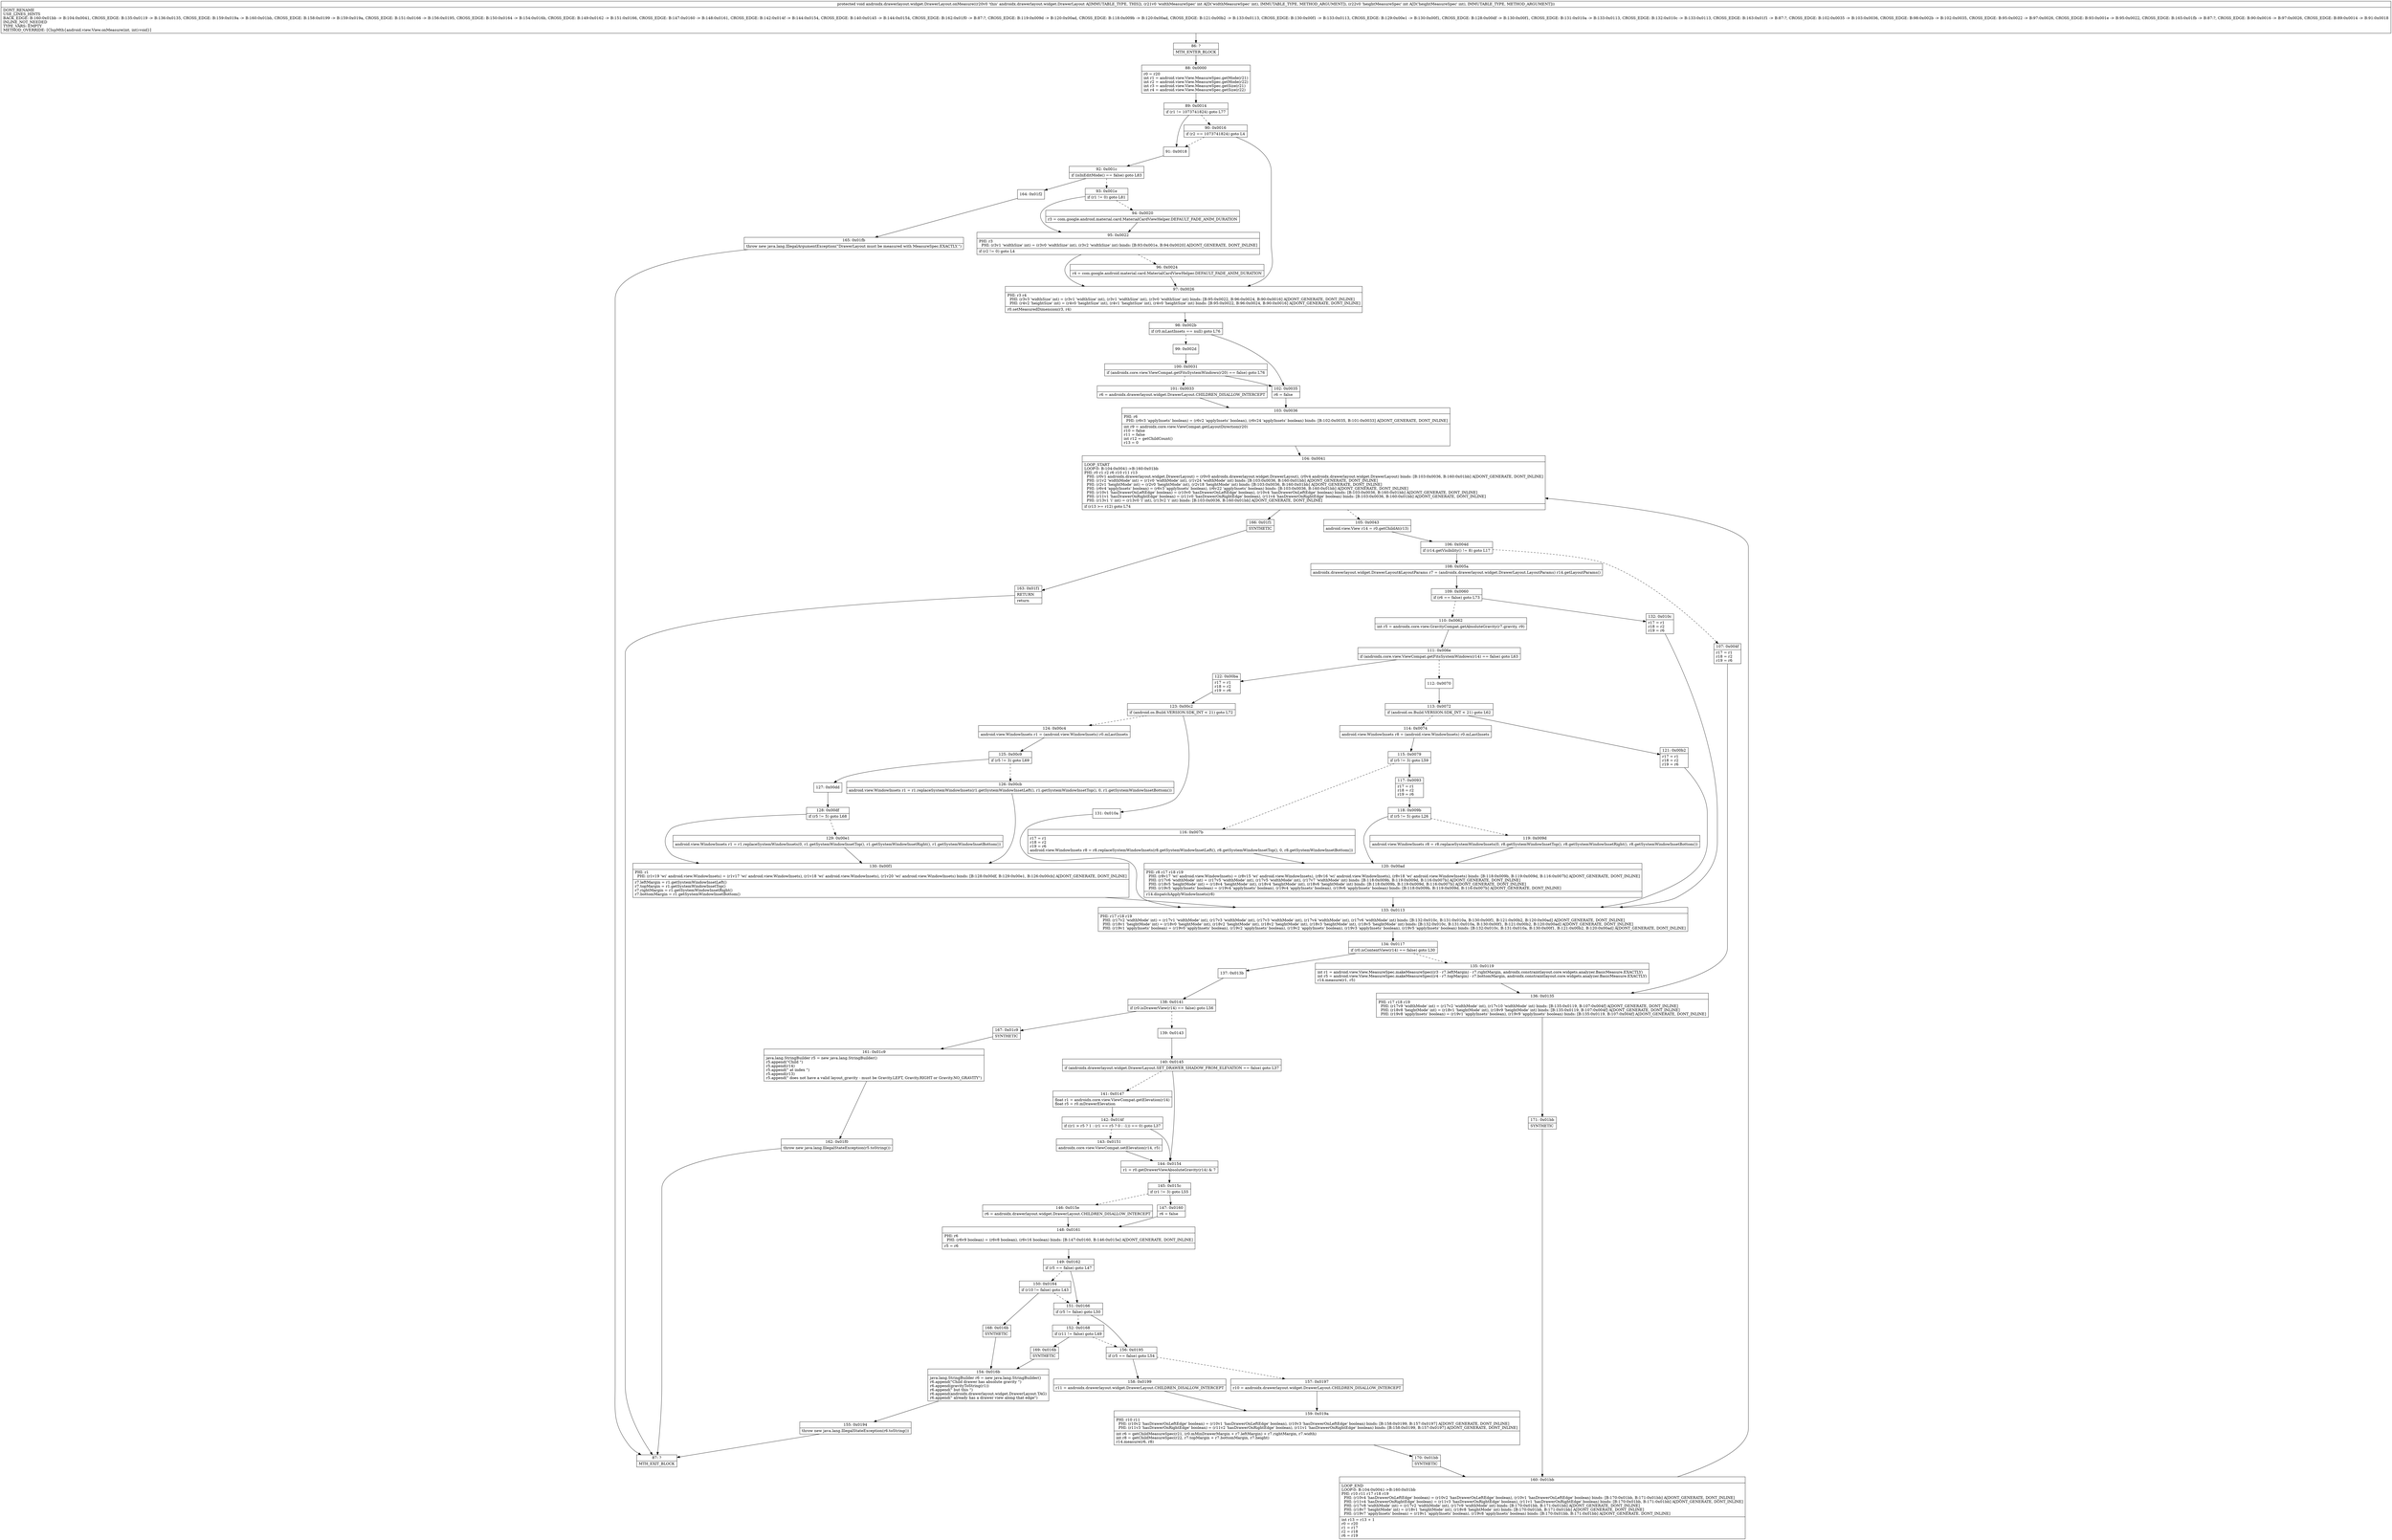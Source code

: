 digraph "CFG forandroidx.drawerlayout.widget.DrawerLayout.onMeasure(II)V" {
Node_86 [shape=record,label="{86\:\ ?|MTH_ENTER_BLOCK\l}"];
Node_88 [shape=record,label="{88\:\ 0x0000|r0 = r20\lint r1 = android.view.View.MeasureSpec.getMode(r21)\lint r2 = android.view.View.MeasureSpec.getMode(r22)\lint r3 = android.view.View.MeasureSpec.getSize(r21)\lint r4 = android.view.View.MeasureSpec.getSize(r22)\l}"];
Node_89 [shape=record,label="{89\:\ 0x0014|if (r1 != 1073741824) goto L77\l}"];
Node_90 [shape=record,label="{90\:\ 0x0016|if (r2 == 1073741824) goto L4\l}"];
Node_97 [shape=record,label="{97\:\ 0x0026|PHI: r3 r4 \l  PHI: (r3v3 'widthSize' int) = (r3v1 'widthSize' int), (r3v1 'widthSize' int), (r3v0 'widthSize' int) binds: [B:95:0x0022, B:96:0x0024, B:90:0x0016] A[DONT_GENERATE, DONT_INLINE]\l  PHI: (r4v2 'heightSize' int) = (r4v0 'heightSize' int), (r4v1 'heightSize' int), (r4v0 'heightSize' int) binds: [B:95:0x0022, B:96:0x0024, B:90:0x0016] A[DONT_GENERATE, DONT_INLINE]\l|r0.setMeasuredDimension(r3, r4)\l}"];
Node_98 [shape=record,label="{98\:\ 0x002b|if (r0.mLastInsets == null) goto L76\l}"];
Node_99 [shape=record,label="{99\:\ 0x002d}"];
Node_100 [shape=record,label="{100\:\ 0x0031|if (androidx.core.view.ViewCompat.getFitsSystemWindows(r20) == false) goto L76\l}"];
Node_101 [shape=record,label="{101\:\ 0x0033|r6 = androidx.drawerlayout.widget.DrawerLayout.CHILDREN_DISALLOW_INTERCEPT\l}"];
Node_103 [shape=record,label="{103\:\ 0x0036|PHI: r6 \l  PHI: (r6v3 'applyInsets' boolean) = (r6v2 'applyInsets' boolean), (r6v24 'applyInsets' boolean) binds: [B:102:0x0035, B:101:0x0033] A[DONT_GENERATE, DONT_INLINE]\l|int r9 = androidx.core.view.ViewCompat.getLayoutDirection(r20)\lr10 = false\lr11 = false\lint r12 = getChildCount()\lr13 = 0\l}"];
Node_104 [shape=record,label="{104\:\ 0x0041|LOOP_START\lLOOP:0: B:104:0x0041\-\>B:160:0x01bb\lPHI: r0 r1 r2 r6 r10 r11 r13 \l  PHI: (r0v1 androidx.drawerlayout.widget.DrawerLayout) = (r0v0 androidx.drawerlayout.widget.DrawerLayout), (r0v4 androidx.drawerlayout.widget.DrawerLayout) binds: [B:103:0x0036, B:160:0x01bb] A[DONT_GENERATE, DONT_INLINE]\l  PHI: (r1v2 'widthMode' int) = (r1v0 'widthMode' int), (r1v24 'widthMode' int) binds: [B:103:0x0036, B:160:0x01bb] A[DONT_GENERATE, DONT_INLINE]\l  PHI: (r2v1 'heightMode' int) = (r2v0 'heightMode' int), (r2v18 'heightMode' int) binds: [B:103:0x0036, B:160:0x01bb] A[DONT_GENERATE, DONT_INLINE]\l  PHI: (r6v4 'applyInsets' boolean) = (r6v3 'applyInsets' boolean), (r6v22 'applyInsets' boolean) binds: [B:103:0x0036, B:160:0x01bb] A[DONT_GENERATE, DONT_INLINE]\l  PHI: (r10v1 'hasDrawerOnLeftEdge' boolean) = (r10v0 'hasDrawerOnLeftEdge' boolean), (r10v4 'hasDrawerOnLeftEdge' boolean) binds: [B:103:0x0036, B:160:0x01bb] A[DONT_GENERATE, DONT_INLINE]\l  PHI: (r11v1 'hasDrawerOnRightEdge' boolean) = (r11v0 'hasDrawerOnRightEdge' boolean), (r11v4 'hasDrawerOnRightEdge' boolean) binds: [B:103:0x0036, B:160:0x01bb] A[DONT_GENERATE, DONT_INLINE]\l  PHI: (r13v1 'i' int) = (r13v0 'i' int), (r13v2 'i' int) binds: [B:103:0x0036, B:160:0x01bb] A[DONT_GENERATE, DONT_INLINE]\l|if (r13 \>= r12) goto L74\l}"];
Node_105 [shape=record,label="{105\:\ 0x0043|android.view.View r14 = r0.getChildAt(r13)\l}"];
Node_106 [shape=record,label="{106\:\ 0x004d|if (r14.getVisibility() != 8) goto L17\l}"];
Node_107 [shape=record,label="{107\:\ 0x004f|r17 = r1\lr18 = r2\lr19 = r6\l}"];
Node_136 [shape=record,label="{136\:\ 0x0135|PHI: r17 r18 r19 \l  PHI: (r17v9 'widthMode' int) = (r17v2 'widthMode' int), (r17v10 'widthMode' int) binds: [B:135:0x0119, B:107:0x004f] A[DONT_GENERATE, DONT_INLINE]\l  PHI: (r18v8 'heightMode' int) = (r18v1 'heightMode' int), (r18v9 'heightMode' int) binds: [B:135:0x0119, B:107:0x004f] A[DONT_GENERATE, DONT_INLINE]\l  PHI: (r19v8 'applyInsets' boolean) = (r19v1 'applyInsets' boolean), (r19v9 'applyInsets' boolean) binds: [B:135:0x0119, B:107:0x004f] A[DONT_GENERATE, DONT_INLINE]\l}"];
Node_171 [shape=record,label="{171\:\ 0x01bb|SYNTHETIC\l}"];
Node_160 [shape=record,label="{160\:\ 0x01bb|LOOP_END\lLOOP:0: B:104:0x0041\-\>B:160:0x01bb\lPHI: r10 r11 r17 r18 r19 \l  PHI: (r10v4 'hasDrawerOnLeftEdge' boolean) = (r10v2 'hasDrawerOnLeftEdge' boolean), (r10v1 'hasDrawerOnLeftEdge' boolean) binds: [B:170:0x01bb, B:171:0x01bb] A[DONT_GENERATE, DONT_INLINE]\l  PHI: (r11v4 'hasDrawerOnRightEdge' boolean) = (r11v3 'hasDrawerOnRightEdge' boolean), (r11v1 'hasDrawerOnRightEdge' boolean) binds: [B:170:0x01bb, B:171:0x01bb] A[DONT_GENERATE, DONT_INLINE]\l  PHI: (r17v8 'widthMode' int) = (r17v2 'widthMode' int), (r17v9 'widthMode' int) binds: [B:170:0x01bb, B:171:0x01bb] A[DONT_GENERATE, DONT_INLINE]\l  PHI: (r18v7 'heightMode' int) = (r18v1 'heightMode' int), (r18v8 'heightMode' int) binds: [B:170:0x01bb, B:171:0x01bb] A[DONT_GENERATE, DONT_INLINE]\l  PHI: (r19v7 'applyInsets' boolean) = (r19v1 'applyInsets' boolean), (r19v8 'applyInsets' boolean) binds: [B:170:0x01bb, B:171:0x01bb] A[DONT_GENERATE, DONT_INLINE]\l|int r13 = r13 + 1\lr0 = r20\lr1 = r17\lr2 = r18\lr6 = r19\l}"];
Node_108 [shape=record,label="{108\:\ 0x005a|androidx.drawerlayout.widget.DrawerLayout$LayoutParams r7 = (androidx.drawerlayout.widget.DrawerLayout.LayoutParams) r14.getLayoutParams()\l}"];
Node_109 [shape=record,label="{109\:\ 0x0060|if (r6 == false) goto L73\l}"];
Node_110 [shape=record,label="{110\:\ 0x0062|int r5 = androidx.core.view.GravityCompat.getAbsoluteGravity(r7.gravity, r9)\l}"];
Node_111 [shape=record,label="{111\:\ 0x006e|if (androidx.core.view.ViewCompat.getFitsSystemWindows(r14) == false) goto L63\l}"];
Node_112 [shape=record,label="{112\:\ 0x0070}"];
Node_113 [shape=record,label="{113\:\ 0x0072|if (android.os.Build.VERSION.SDK_INT \< 21) goto L62\l}"];
Node_114 [shape=record,label="{114\:\ 0x0074|android.view.WindowInsets r8 = (android.view.WindowInsets) r0.mLastInsets\l}"];
Node_115 [shape=record,label="{115\:\ 0x0079|if (r5 != 3) goto L59\l}"];
Node_116 [shape=record,label="{116\:\ 0x007b|r17 = r1\lr18 = r2\lr19 = r6\landroid.view.WindowInsets r8 = r8.replaceSystemWindowInsets(r8.getSystemWindowInsetLeft(), r8.getSystemWindowInsetTop(), 0, r8.getSystemWindowInsetBottom())\l}"];
Node_120 [shape=record,label="{120\:\ 0x00ad|PHI: r8 r17 r18 r19 \l  PHI: (r8v17 'wi' android.view.WindowInsets) = (r8v15 'wi' android.view.WindowInsets), (r8v16 'wi' android.view.WindowInsets), (r8v18 'wi' android.view.WindowInsets) binds: [B:118:0x009b, B:119:0x009d, B:116:0x007b] A[DONT_GENERATE, DONT_INLINE]\l  PHI: (r17v6 'widthMode' int) = (r17v5 'widthMode' int), (r17v5 'widthMode' int), (r17v7 'widthMode' int) binds: [B:118:0x009b, B:119:0x009d, B:116:0x007b] A[DONT_GENERATE, DONT_INLINE]\l  PHI: (r18v5 'heightMode' int) = (r18v4 'heightMode' int), (r18v4 'heightMode' int), (r18v6 'heightMode' int) binds: [B:118:0x009b, B:119:0x009d, B:116:0x007b] A[DONT_GENERATE, DONT_INLINE]\l  PHI: (r19v5 'applyInsets' boolean) = (r19v4 'applyInsets' boolean), (r19v4 'applyInsets' boolean), (r19v6 'applyInsets' boolean) binds: [B:118:0x009b, B:119:0x009d, B:116:0x007b] A[DONT_GENERATE, DONT_INLINE]\l|r14.dispatchApplyWindowInsets(r8)\l}"];
Node_133 [shape=record,label="{133\:\ 0x0113|PHI: r17 r18 r19 \l  PHI: (r17v2 'widthMode' int) = (r17v1 'widthMode' int), (r17v3 'widthMode' int), (r17v3 'widthMode' int), (r17v4 'widthMode' int), (r17v6 'widthMode' int) binds: [B:132:0x010c, B:131:0x010a, B:130:0x00f1, B:121:0x00b2, B:120:0x00ad] A[DONT_GENERATE, DONT_INLINE]\l  PHI: (r18v1 'heightMode' int) = (r18v0 'heightMode' int), (r18v2 'heightMode' int), (r18v2 'heightMode' int), (r18v3 'heightMode' int), (r18v5 'heightMode' int) binds: [B:132:0x010c, B:131:0x010a, B:130:0x00f1, B:121:0x00b2, B:120:0x00ad] A[DONT_GENERATE, DONT_INLINE]\l  PHI: (r19v1 'applyInsets' boolean) = (r19v0 'applyInsets' boolean), (r19v2 'applyInsets' boolean), (r19v2 'applyInsets' boolean), (r19v3 'applyInsets' boolean), (r19v5 'applyInsets' boolean) binds: [B:132:0x010c, B:131:0x010a, B:130:0x00f1, B:121:0x00b2, B:120:0x00ad] A[DONT_GENERATE, DONT_INLINE]\l}"];
Node_134 [shape=record,label="{134\:\ 0x0117|if (r0.isContentView(r14) == false) goto L30\l}"];
Node_135 [shape=record,label="{135\:\ 0x0119|int r1 = android.view.View.MeasureSpec.makeMeasureSpec((r3 \- r7.leftMargin) \- r7.rightMargin, androidx.constraintlayout.core.widgets.analyzer.BasicMeasure.EXACTLY)\lint r5 = android.view.View.MeasureSpec.makeMeasureSpec((r4 \- r7.topMargin) \- r7.bottomMargin, androidx.constraintlayout.core.widgets.analyzer.BasicMeasure.EXACTLY)\lr14.measure(r1, r5)\l}"];
Node_137 [shape=record,label="{137\:\ 0x013b}"];
Node_138 [shape=record,label="{138\:\ 0x0141|if (r0.isDrawerView(r14) == false) goto L56\l}"];
Node_139 [shape=record,label="{139\:\ 0x0143}"];
Node_140 [shape=record,label="{140\:\ 0x0145|if (androidx.drawerlayout.widget.DrawerLayout.SET_DRAWER_SHADOW_FROM_ELEVATION == false) goto L37\l}"];
Node_141 [shape=record,label="{141\:\ 0x0147|float r1 = androidx.core.view.ViewCompat.getElevation(r14)\lfloat r5 = r0.mDrawerElevation\l}"];
Node_142 [shape=record,label="{142\:\ 0x014f|if ((r1 \> r5 ? 1 : (r1 == r5 ? 0 : \-1)) == 0) goto L37\l}"];
Node_143 [shape=record,label="{143\:\ 0x0151|androidx.core.view.ViewCompat.setElevation(r14, r5)\l}"];
Node_144 [shape=record,label="{144\:\ 0x0154|r1 = r0.getDrawerViewAbsoluteGravity(r14) & 7\l}"];
Node_145 [shape=record,label="{145\:\ 0x015c|if (r1 != 3) goto L55\l}"];
Node_146 [shape=record,label="{146\:\ 0x015e|r6 = androidx.drawerlayout.widget.DrawerLayout.CHILDREN_DISALLOW_INTERCEPT\l}"];
Node_148 [shape=record,label="{148\:\ 0x0161|PHI: r6 \l  PHI: (r6v9 boolean) = (r6v8 boolean), (r6v16 boolean) binds: [B:147:0x0160, B:146:0x015e] A[DONT_GENERATE, DONT_INLINE]\l|r5 = r6\l}"];
Node_149 [shape=record,label="{149\:\ 0x0162|if (r5 == false) goto L47\l}"];
Node_150 [shape=record,label="{150\:\ 0x0164|if (r10 != false) goto L43\l}"];
Node_168 [shape=record,label="{168\:\ 0x016b|SYNTHETIC\l}"];
Node_154 [shape=record,label="{154\:\ 0x016b|java.lang.StringBuilder r6 = new java.lang.StringBuilder()\lr6.append(\"Child drawer has absolute gravity \")\lr6.append(gravityToString(r1))\lr6.append(\" but this \")\lr6.append(androidx.drawerlayout.widget.DrawerLayout.TAG)\lr6.append(\" already has a drawer view along that edge\")\l}"];
Node_155 [shape=record,label="{155\:\ 0x0194|throw new java.lang.IllegalStateException(r6.toString())\l}"];
Node_87 [shape=record,label="{87\:\ ?|MTH_EXIT_BLOCK\l}"];
Node_151 [shape=record,label="{151\:\ 0x0166|if (r5 != false) goto L50\l}"];
Node_152 [shape=record,label="{152\:\ 0x0168|if (r11 != false) goto L49\l}"];
Node_169 [shape=record,label="{169\:\ 0x016b|SYNTHETIC\l}"];
Node_156 [shape=record,label="{156\:\ 0x0195|if (r5 == false) goto L54\l}"];
Node_157 [shape=record,label="{157\:\ 0x0197|r10 = androidx.drawerlayout.widget.DrawerLayout.CHILDREN_DISALLOW_INTERCEPT\l}"];
Node_159 [shape=record,label="{159\:\ 0x019a|PHI: r10 r11 \l  PHI: (r10v2 'hasDrawerOnLeftEdge' boolean) = (r10v1 'hasDrawerOnLeftEdge' boolean), (r10v3 'hasDrawerOnLeftEdge' boolean) binds: [B:158:0x0199, B:157:0x0197] A[DONT_GENERATE, DONT_INLINE]\l  PHI: (r11v3 'hasDrawerOnRightEdge' boolean) = (r11v2 'hasDrawerOnRightEdge' boolean), (r11v1 'hasDrawerOnRightEdge' boolean) binds: [B:158:0x0199, B:157:0x0197] A[DONT_GENERATE, DONT_INLINE]\l|int r6 = getChildMeasureSpec(r21, (r0.mMinDrawerMargin + r7.leftMargin) + r7.rightMargin, r7.width)\lint r8 = getChildMeasureSpec(r22, r7.topMargin + r7.bottomMargin, r7.height)\lr14.measure(r6, r8)\l}"];
Node_170 [shape=record,label="{170\:\ 0x01bb|SYNTHETIC\l}"];
Node_158 [shape=record,label="{158\:\ 0x0199|r11 = androidx.drawerlayout.widget.DrawerLayout.CHILDREN_DISALLOW_INTERCEPT\l}"];
Node_147 [shape=record,label="{147\:\ 0x0160|r6 = false\l}"];
Node_167 [shape=record,label="{167\:\ 0x01c9|SYNTHETIC\l}"];
Node_161 [shape=record,label="{161\:\ 0x01c9|java.lang.StringBuilder r5 = new java.lang.StringBuilder()\lr5.append(\"Child \")\lr5.append(r14)\lr5.append(\" at index \")\lr5.append(r13)\lr5.append(\" does not have a valid layout_gravity \- must be Gravity.LEFT, Gravity.RIGHT or Gravity.NO_GRAVITY\")\l}"];
Node_162 [shape=record,label="{162\:\ 0x01f0|throw new java.lang.IllegalStateException(r5.toString())\l}"];
Node_117 [shape=record,label="{117\:\ 0x0093|r17 = r1\lr18 = r2\lr19 = r6\l}"];
Node_118 [shape=record,label="{118\:\ 0x009b|if (r5 != 5) goto L26\l}"];
Node_119 [shape=record,label="{119\:\ 0x009d|android.view.WindowInsets r8 = r8.replaceSystemWindowInsets(0, r8.getSystemWindowInsetTop(), r8.getSystemWindowInsetRight(), r8.getSystemWindowInsetBottom())\l}"];
Node_121 [shape=record,label="{121\:\ 0x00b2|r17 = r1\lr18 = r2\lr19 = r6\l}"];
Node_122 [shape=record,label="{122\:\ 0x00ba|r17 = r1\lr18 = r2\lr19 = r6\l}"];
Node_123 [shape=record,label="{123\:\ 0x00c2|if (android.os.Build.VERSION.SDK_INT \< 21) goto L72\l}"];
Node_124 [shape=record,label="{124\:\ 0x00c4|android.view.WindowInsets r1 = (android.view.WindowInsets) r0.mLastInsets\l}"];
Node_125 [shape=record,label="{125\:\ 0x00c9|if (r5 != 3) goto L69\l}"];
Node_126 [shape=record,label="{126\:\ 0x00cb|android.view.WindowInsets r1 = r1.replaceSystemWindowInsets(r1.getSystemWindowInsetLeft(), r1.getSystemWindowInsetTop(), 0, r1.getSystemWindowInsetBottom())\l}"];
Node_130 [shape=record,label="{130\:\ 0x00f1|PHI: r1 \l  PHI: (r1v19 'wi' android.view.WindowInsets) = (r1v17 'wi' android.view.WindowInsets), (r1v18 'wi' android.view.WindowInsets), (r1v20 'wi' android.view.WindowInsets) binds: [B:128:0x00df, B:129:0x00e1, B:126:0x00cb] A[DONT_GENERATE, DONT_INLINE]\l|r7.leftMargin = r1.getSystemWindowInsetLeft()\lr7.topMargin = r1.getSystemWindowInsetTop()\lr7.rightMargin = r1.getSystemWindowInsetRight()\lr7.bottomMargin = r1.getSystemWindowInsetBottom()\l}"];
Node_127 [shape=record,label="{127\:\ 0x00dd}"];
Node_128 [shape=record,label="{128\:\ 0x00df|if (r5 != 5) goto L68\l}"];
Node_129 [shape=record,label="{129\:\ 0x00e1|android.view.WindowInsets r1 = r1.replaceSystemWindowInsets(0, r1.getSystemWindowInsetTop(), r1.getSystemWindowInsetRight(), r1.getSystemWindowInsetBottom())\l}"];
Node_131 [shape=record,label="{131\:\ 0x010a}"];
Node_132 [shape=record,label="{132\:\ 0x010c|r17 = r1\lr18 = r2\lr19 = r6\l}"];
Node_166 [shape=record,label="{166\:\ 0x01f1|SYNTHETIC\l}"];
Node_163 [shape=record,label="{163\:\ 0x01f1|RETURN\l|return\l}"];
Node_102 [shape=record,label="{102\:\ 0x0035|r6 = false\l}"];
Node_91 [shape=record,label="{91\:\ 0x0018}"];
Node_92 [shape=record,label="{92\:\ 0x001c|if (isInEditMode() == false) goto L83\l}"];
Node_93 [shape=record,label="{93\:\ 0x001e|if (r1 != 0) goto L81\l}"];
Node_94 [shape=record,label="{94\:\ 0x0020|r3 = com.google.android.material.card.MaterialCardViewHelper.DEFAULT_FADE_ANIM_DURATION\l}"];
Node_95 [shape=record,label="{95\:\ 0x0022|PHI: r3 \l  PHI: (r3v1 'widthSize' int) = (r3v0 'widthSize' int), (r3v2 'widthSize' int) binds: [B:93:0x001e, B:94:0x0020] A[DONT_GENERATE, DONT_INLINE]\l|if (r2 != 0) goto L4\l}"];
Node_96 [shape=record,label="{96\:\ 0x0024|r4 = com.google.android.material.card.MaterialCardViewHelper.DEFAULT_FADE_ANIM_DURATION\l}"];
Node_164 [shape=record,label="{164\:\ 0x01f2}"];
Node_165 [shape=record,label="{165\:\ 0x01fb|throw new java.lang.IllegalArgumentException(\"DrawerLayout must be measured with MeasureSpec.EXACTLY.\")\l}"];
MethodNode[shape=record,label="{protected void androidx.drawerlayout.widget.DrawerLayout.onMeasure((r20v0 'this' androidx.drawerlayout.widget.DrawerLayout A[IMMUTABLE_TYPE, THIS]), (r21v0 'widthMeasureSpec' int A[D('widthMeasureSpec' int), IMMUTABLE_TYPE, METHOD_ARGUMENT]), (r22v0 'heightMeasureSpec' int A[D('heightMeasureSpec' int), IMMUTABLE_TYPE, METHOD_ARGUMENT]))  | DONT_RENAME\lUSE_LINES_HINTS\lBACK_EDGE: B:160:0x01bb \-\> B:104:0x0041, CROSS_EDGE: B:135:0x0119 \-\> B:136:0x0135, CROSS_EDGE: B:159:0x019a \-\> B:160:0x01bb, CROSS_EDGE: B:158:0x0199 \-\> B:159:0x019a, CROSS_EDGE: B:151:0x0166 \-\> B:156:0x0195, CROSS_EDGE: B:150:0x0164 \-\> B:154:0x016b, CROSS_EDGE: B:149:0x0162 \-\> B:151:0x0166, CROSS_EDGE: B:147:0x0160 \-\> B:148:0x0161, CROSS_EDGE: B:142:0x014f \-\> B:144:0x0154, CROSS_EDGE: B:140:0x0145 \-\> B:144:0x0154, CROSS_EDGE: B:162:0x01f0 \-\> B:87:?, CROSS_EDGE: B:119:0x009d \-\> B:120:0x00ad, CROSS_EDGE: B:118:0x009b \-\> B:120:0x00ad, CROSS_EDGE: B:121:0x00b2 \-\> B:133:0x0113, CROSS_EDGE: B:130:0x00f1 \-\> B:133:0x0113, CROSS_EDGE: B:129:0x00e1 \-\> B:130:0x00f1, CROSS_EDGE: B:128:0x00df \-\> B:130:0x00f1, CROSS_EDGE: B:131:0x010a \-\> B:133:0x0113, CROSS_EDGE: B:132:0x010c \-\> B:133:0x0113, CROSS_EDGE: B:163:0x01f1 \-\> B:87:?, CROSS_EDGE: B:102:0x0035 \-\> B:103:0x0036, CROSS_EDGE: B:98:0x002b \-\> B:102:0x0035, CROSS_EDGE: B:95:0x0022 \-\> B:97:0x0026, CROSS_EDGE: B:93:0x001e \-\> B:95:0x0022, CROSS_EDGE: B:165:0x01fb \-\> B:87:?, CROSS_EDGE: B:90:0x0016 \-\> B:97:0x0026, CROSS_EDGE: B:89:0x0014 \-\> B:91:0x0018\lINLINE_NOT_NEEDED\lTYPE_VARS: EMPTY\lMETHOD_OVERRIDE: [ClspMth\{android.view.View.onMeasure(int, int):void\}]\l}"];
MethodNode -> Node_86;Node_86 -> Node_88;
Node_88 -> Node_89;
Node_89 -> Node_90[style=dashed];
Node_89 -> Node_91;
Node_90 -> Node_91[style=dashed];
Node_90 -> Node_97;
Node_97 -> Node_98;
Node_98 -> Node_99[style=dashed];
Node_98 -> Node_102;
Node_99 -> Node_100;
Node_100 -> Node_101[style=dashed];
Node_100 -> Node_102;
Node_101 -> Node_103;
Node_103 -> Node_104;
Node_104 -> Node_105[style=dashed];
Node_104 -> Node_166;
Node_105 -> Node_106;
Node_106 -> Node_107[style=dashed];
Node_106 -> Node_108;
Node_107 -> Node_136;
Node_136 -> Node_171;
Node_171 -> Node_160;
Node_160 -> Node_104;
Node_108 -> Node_109;
Node_109 -> Node_110[style=dashed];
Node_109 -> Node_132;
Node_110 -> Node_111;
Node_111 -> Node_112[style=dashed];
Node_111 -> Node_122;
Node_112 -> Node_113;
Node_113 -> Node_114[style=dashed];
Node_113 -> Node_121;
Node_114 -> Node_115;
Node_115 -> Node_116[style=dashed];
Node_115 -> Node_117;
Node_116 -> Node_120;
Node_120 -> Node_133;
Node_133 -> Node_134;
Node_134 -> Node_135[style=dashed];
Node_134 -> Node_137;
Node_135 -> Node_136;
Node_137 -> Node_138;
Node_138 -> Node_139[style=dashed];
Node_138 -> Node_167;
Node_139 -> Node_140;
Node_140 -> Node_141[style=dashed];
Node_140 -> Node_144;
Node_141 -> Node_142;
Node_142 -> Node_143[style=dashed];
Node_142 -> Node_144;
Node_143 -> Node_144;
Node_144 -> Node_145;
Node_145 -> Node_146[style=dashed];
Node_145 -> Node_147;
Node_146 -> Node_148;
Node_148 -> Node_149;
Node_149 -> Node_150[style=dashed];
Node_149 -> Node_151;
Node_150 -> Node_151[style=dashed];
Node_150 -> Node_168;
Node_168 -> Node_154;
Node_154 -> Node_155;
Node_155 -> Node_87;
Node_151 -> Node_152[style=dashed];
Node_151 -> Node_156;
Node_152 -> Node_156[style=dashed];
Node_152 -> Node_169;
Node_169 -> Node_154;
Node_156 -> Node_157[style=dashed];
Node_156 -> Node_158;
Node_157 -> Node_159;
Node_159 -> Node_170;
Node_170 -> Node_160;
Node_158 -> Node_159;
Node_147 -> Node_148;
Node_167 -> Node_161;
Node_161 -> Node_162;
Node_162 -> Node_87;
Node_117 -> Node_118;
Node_118 -> Node_119[style=dashed];
Node_118 -> Node_120;
Node_119 -> Node_120;
Node_121 -> Node_133;
Node_122 -> Node_123;
Node_123 -> Node_124[style=dashed];
Node_123 -> Node_131;
Node_124 -> Node_125;
Node_125 -> Node_126[style=dashed];
Node_125 -> Node_127;
Node_126 -> Node_130;
Node_130 -> Node_133;
Node_127 -> Node_128;
Node_128 -> Node_129[style=dashed];
Node_128 -> Node_130;
Node_129 -> Node_130;
Node_131 -> Node_133;
Node_132 -> Node_133;
Node_166 -> Node_163;
Node_163 -> Node_87;
Node_102 -> Node_103;
Node_91 -> Node_92;
Node_92 -> Node_93[style=dashed];
Node_92 -> Node_164;
Node_93 -> Node_94[style=dashed];
Node_93 -> Node_95;
Node_94 -> Node_95;
Node_95 -> Node_96[style=dashed];
Node_95 -> Node_97;
Node_96 -> Node_97;
Node_164 -> Node_165;
Node_165 -> Node_87;
}

